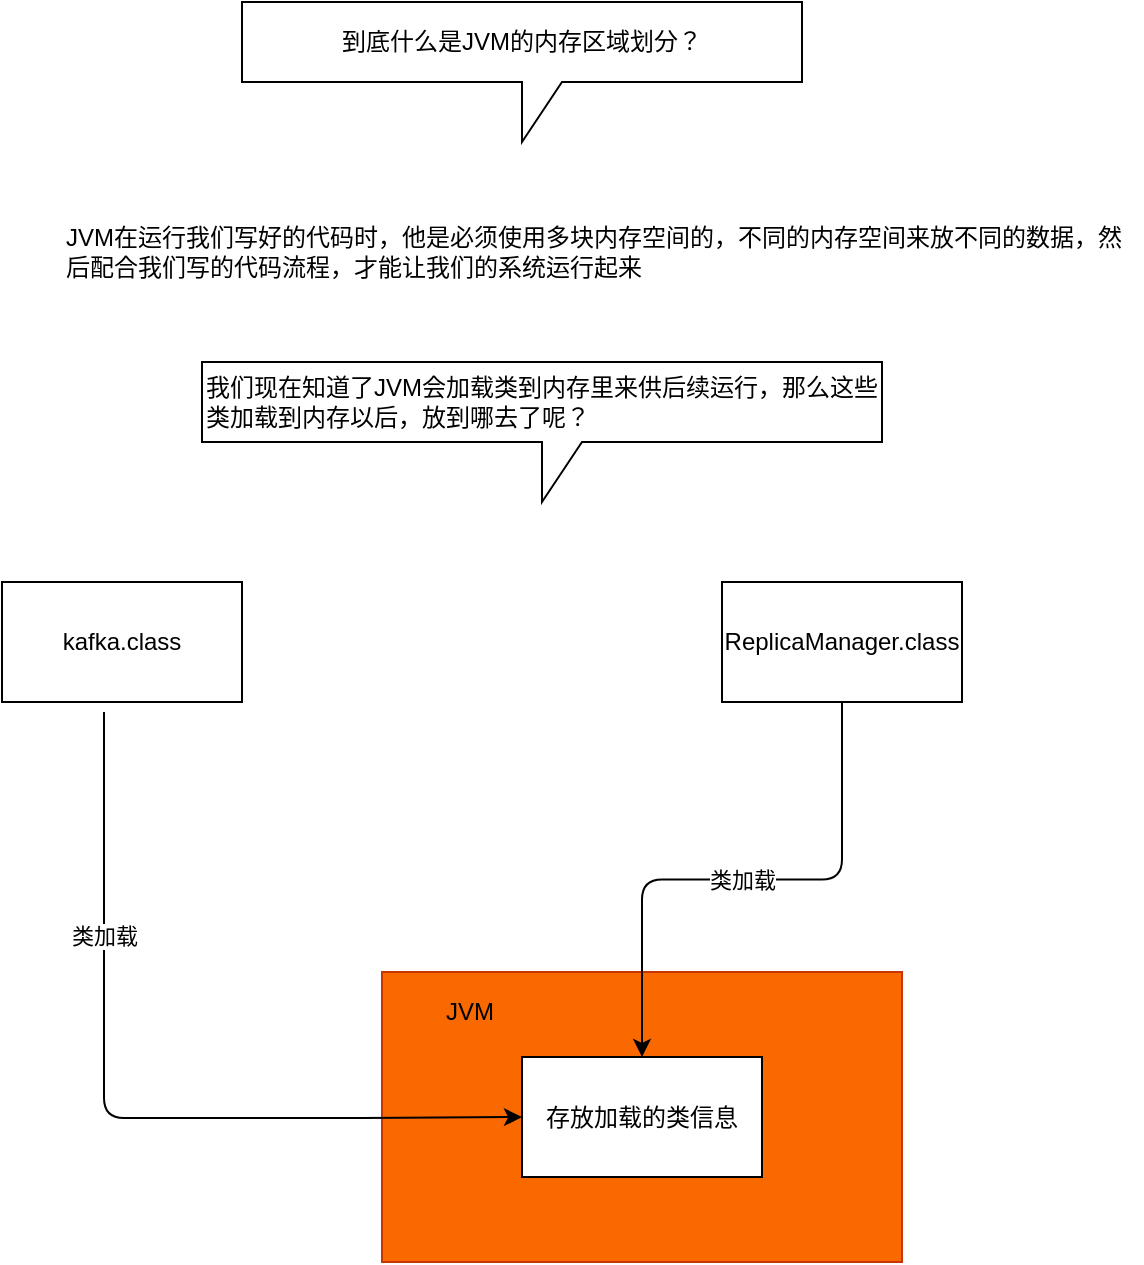 <mxfile version="14.9.6" type="device"><diagram id="CrkiGWGS7j0gDU-lG6e_" name="第 1 页"><mxGraphModel dx="946" dy="601" grid="1" gridSize="10" guides="1" tooltips="1" connect="1" arrows="1" fold="1" page="1" pageScale="1" pageWidth="827" pageHeight="1169" math="0" shadow="0"><root><mxCell id="0"/><mxCell id="1" parent="0"/><mxCell id="w_Iemzwf4qgVBIShRzwO-2" value="到底什么是JVM的内存区域划分？" style="shape=callout;whiteSpace=wrap;html=1;perimeter=calloutPerimeter;" vertex="1" parent="1"><mxGeometry x="280" y="70" width="280" height="70" as="geometry"/></mxCell><mxCell id="w_Iemzwf4qgVBIShRzwO-3" value="JVM在运行我们写好的代码时，他是必须使用多块内存空间的，不同的内存空间来放不同的数据，然后配合我们写的代码流程，才能让我们的系统运行起来" style="text;html=1;strokeColor=none;fillColor=none;align=left;verticalAlign=middle;whiteSpace=wrap;rounded=0;" vertex="1" parent="1"><mxGeometry x="190" y="180" width="540" height="30" as="geometry"/></mxCell><mxCell id="w_Iemzwf4qgVBIShRzwO-4" value="我们现在知道了JVM会加载类到内存里来供后续运行，那么这些类加载到内存以后，放到哪去了呢？" style="shape=callout;whiteSpace=wrap;html=1;perimeter=calloutPerimeter;align=left;" vertex="1" parent="1"><mxGeometry x="260" y="250" width="340" height="70" as="geometry"/></mxCell><mxCell id="w_Iemzwf4qgVBIShRzwO-5" value="kafka.class" style="rounded=0;whiteSpace=wrap;html=1;" vertex="1" parent="1"><mxGeometry x="160" y="360" width="120" height="60" as="geometry"/></mxCell><mxCell id="w_Iemzwf4qgVBIShRzwO-6" value="ReplicaManager.class" style="rounded=0;whiteSpace=wrap;html=1;" vertex="1" parent="1"><mxGeometry x="520" y="360" width="120" height="60" as="geometry"/></mxCell><mxCell id="w_Iemzwf4qgVBIShRzwO-7" value="" style="rounded=0;whiteSpace=wrap;html=1;fillColor=#fa6800;strokeColor=#C73500;fontColor=#000000;align=center;" vertex="1" parent="1"><mxGeometry x="350" y="555" width="260" height="145" as="geometry"/></mxCell><mxCell id="w_Iemzwf4qgVBIShRzwO-8" value="存放加载的类信息" style="rounded=0;whiteSpace=wrap;html=1;align=center;" vertex="1" parent="1"><mxGeometry x="420" y="597.5" width="120" height="60" as="geometry"/></mxCell><mxCell id="w_Iemzwf4qgVBIShRzwO-10" value="JVM" style="text;html=1;strokeColor=none;fillColor=none;align=center;verticalAlign=middle;whiteSpace=wrap;rounded=0;" vertex="1" parent="1"><mxGeometry x="374" y="565" width="40" height="20" as="geometry"/></mxCell><mxCell id="w_Iemzwf4qgVBIShRzwO-11" value="" style="endArrow=classic;html=1;entryX=0;entryY=0.5;entryDx=0;entryDy=0;exitX=0.425;exitY=1.083;exitDx=0;exitDy=0;exitPerimeter=0;edgeStyle=orthogonalEdgeStyle;" edge="1" parent="1" source="w_Iemzwf4qgVBIShRzwO-5" target="w_Iemzwf4qgVBIShRzwO-8"><mxGeometry width="50" height="50" relative="1" as="geometry"><mxPoint x="160" y="580" as="sourcePoint"/><mxPoint x="210" y="530" as="targetPoint"/><Array as="points"><mxPoint x="211" y="628"/><mxPoint x="350" y="628"/></Array></mxGeometry></mxCell><mxCell id="w_Iemzwf4qgVBIShRzwO-12" value="类加载" style="edgeLabel;html=1;align=center;verticalAlign=middle;resizable=0;points=[];" vertex="1" connectable="0" parent="w_Iemzwf4qgVBIShRzwO-11"><mxGeometry x="-0.456" relative="1" as="geometry"><mxPoint as="offset"/></mxGeometry></mxCell><mxCell id="w_Iemzwf4qgVBIShRzwO-13" value="类加载" style="endArrow=classic;html=1;entryX=0.5;entryY=0;entryDx=0;entryDy=0;edgeStyle=orthogonalEdgeStyle;" edge="1" parent="1" source="w_Iemzwf4qgVBIShRzwO-6" target="w_Iemzwf4qgVBIShRzwO-8"><mxGeometry width="50" height="50" relative="1" as="geometry"><mxPoint x="550" y="520" as="sourcePoint"/><mxPoint x="600" y="470" as="targetPoint"/></mxGeometry></mxCell></root></mxGraphModel></diagram></mxfile>